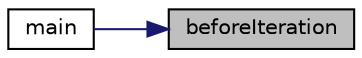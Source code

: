 digraph "beforeIteration"
{
 // LATEX_PDF_SIZE
  edge [fontname="Helvetica",fontsize="10",labelfontname="Helvetica",labelfontsize="10"];
  node [fontname="Helvetica",fontsize="10",shape=record];
  rankdir="RL";
  Node1 [label="beforeIteration",height=0.2,width=0.4,color="black", fillcolor="grey75", style="filled", fontcolor="black",tooltip="before iteration step"];
  Node1 -> Node2 [dir="back",color="midnightblue",fontsize="10",style="solid",fontname="Helvetica"];
  Node2 [label="main",height=0.2,width=0.4,color="black", fillcolor="white", style="filled",URL="$grainGranFlow_8cpp.html#a0ddf1224851353fc92bfbff6f499fa97",tooltip="DEM solver for simulating granular flow of cohesion-less particles."];
}
